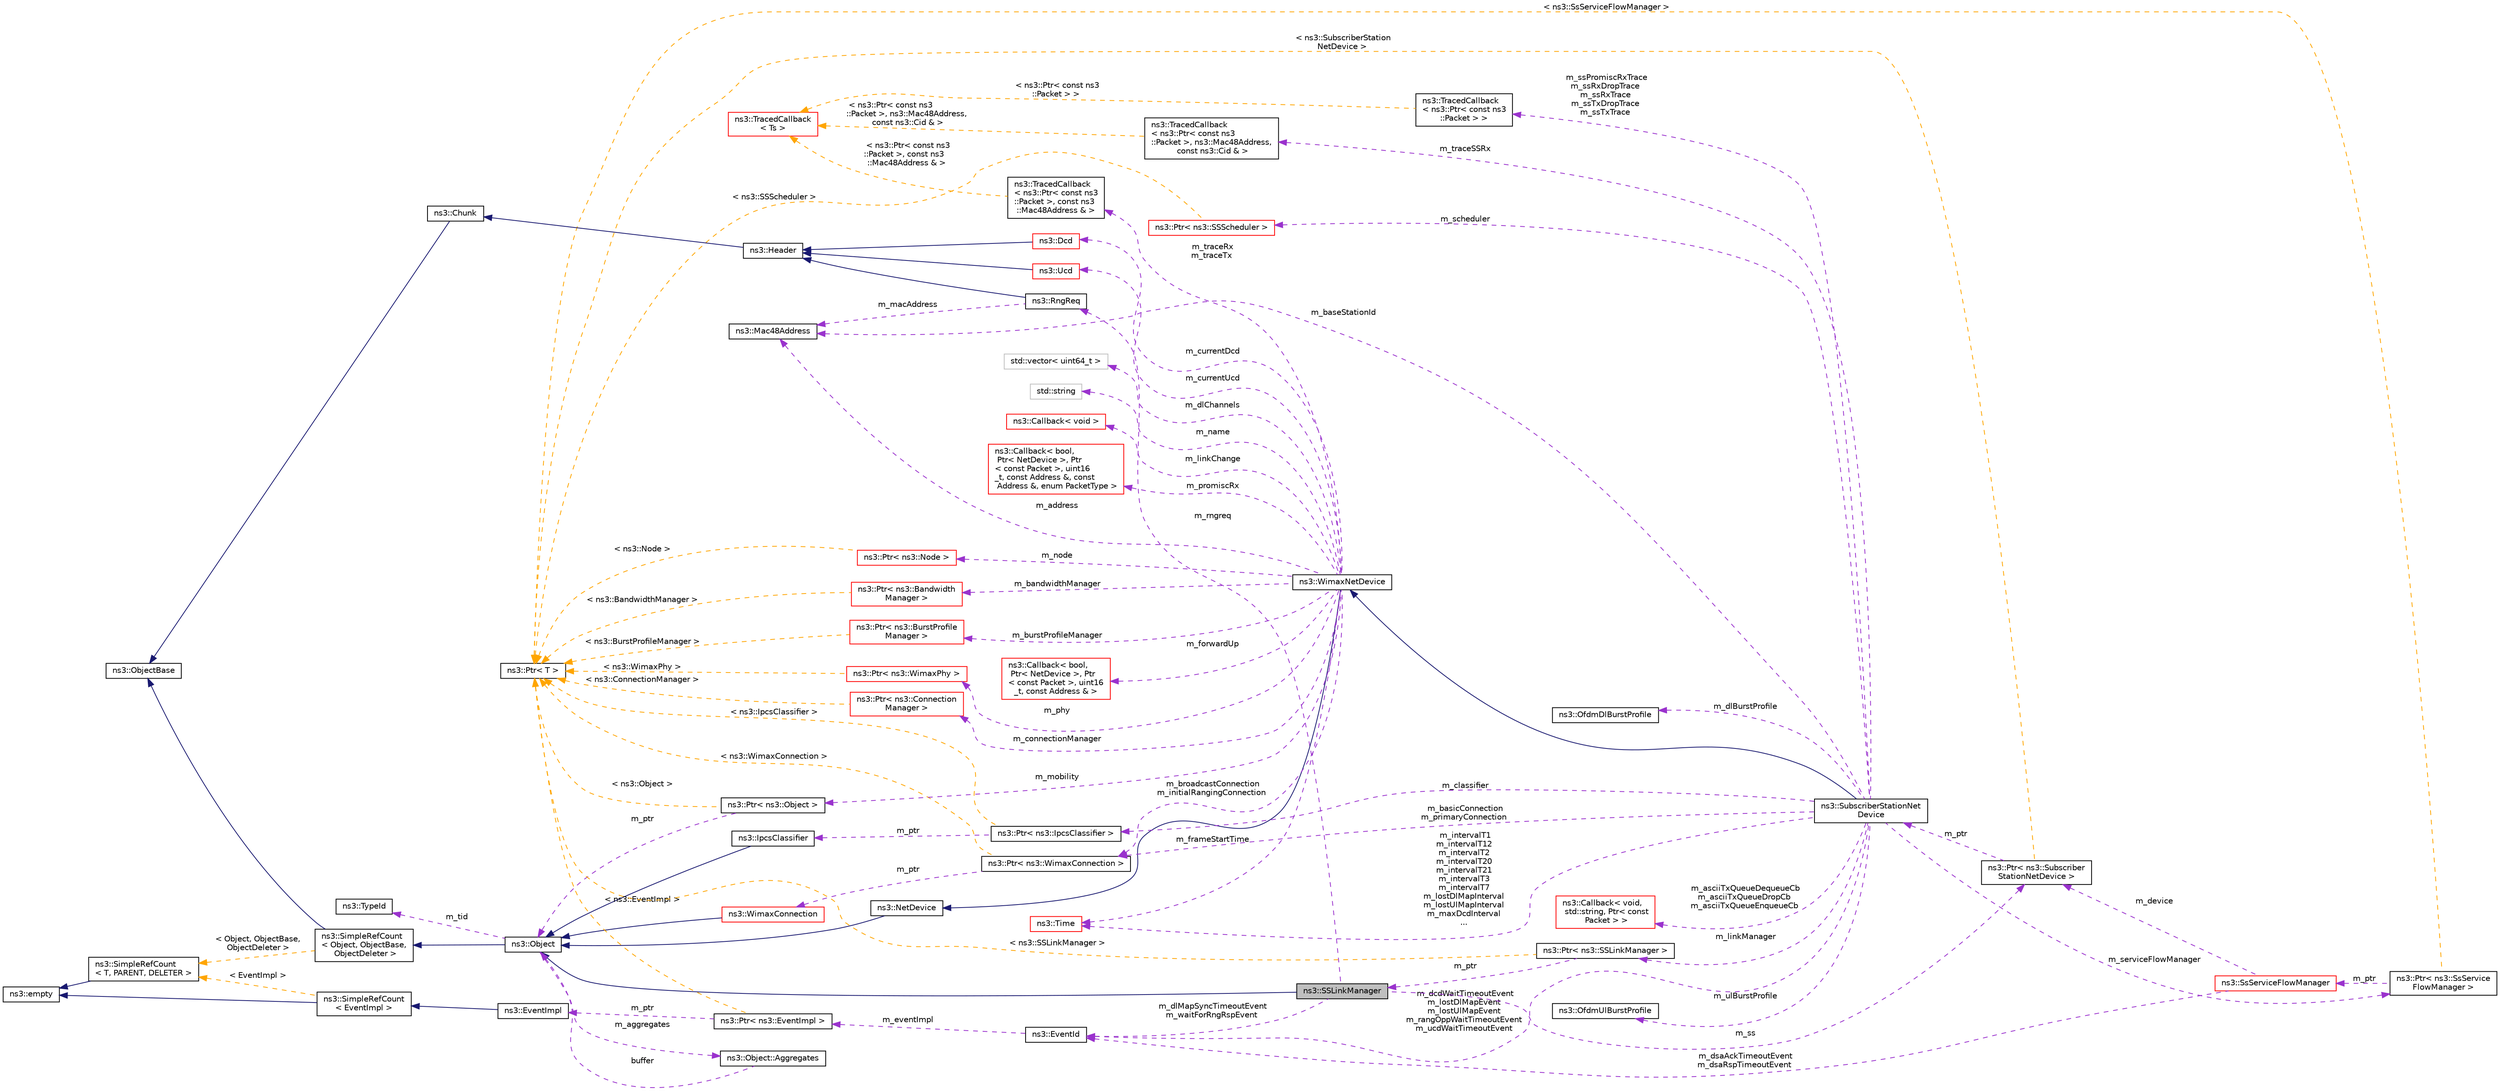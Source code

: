 digraph "ns3::SSLinkManager"
{
 // LATEX_PDF_SIZE
  edge [fontname="Helvetica",fontsize="10",labelfontname="Helvetica",labelfontsize="10"];
  node [fontname="Helvetica",fontsize="10",shape=record];
  rankdir="LR";
  Node1 [label="ns3::SSLinkManager",height=0.2,width=0.4,color="black", fillcolor="grey75", style="filled", fontcolor="black",tooltip="this class implements the link manager of subscriber station net device."];
  Node2 -> Node1 [dir="back",color="midnightblue",fontsize="10",style="solid",fontname="Helvetica"];
  Node2 [label="ns3::Object",height=0.2,width=0.4,color="black", fillcolor="white", style="filled",URL="$classns3_1_1_object.html",tooltip="A base class which provides memory management and object aggregation."];
  Node3 -> Node2 [dir="back",color="midnightblue",fontsize="10",style="solid",fontname="Helvetica"];
  Node3 [label="ns3::SimpleRefCount\l\< Object, ObjectBase,\l ObjectDeleter \>",height=0.2,width=0.4,color="black", fillcolor="white", style="filled",URL="$classns3_1_1_simple_ref_count.html",tooltip=" "];
  Node4 -> Node3 [dir="back",color="midnightblue",fontsize="10",style="solid",fontname="Helvetica"];
  Node4 [label="ns3::ObjectBase",height=0.2,width=0.4,color="black", fillcolor="white", style="filled",URL="$classns3_1_1_object_base.html",tooltip="Anchor the ns-3 type and attribute system."];
  Node5 -> Node3 [dir="back",color="orange",fontsize="10",style="dashed",label=" \< Object, ObjectBase,\l ObjectDeleter \>" ,fontname="Helvetica"];
  Node5 [label="ns3::SimpleRefCount\l\< T, PARENT, DELETER \>",height=0.2,width=0.4,color="black", fillcolor="white", style="filled",URL="$classns3_1_1_simple_ref_count.html",tooltip="A template-based reference counting class."];
  Node6 -> Node5 [dir="back",color="midnightblue",fontsize="10",style="solid",fontname="Helvetica"];
  Node6 [label="ns3::empty",height=0.2,width=0.4,color="black", fillcolor="white", style="filled",URL="$classns3_1_1empty.html",tooltip="make Callback use a separate empty type"];
  Node7 -> Node2 [dir="back",color="darkorchid3",fontsize="10",style="dashed",label=" m_tid" ,fontname="Helvetica"];
  Node7 [label="ns3::TypeId",height=0.2,width=0.4,color="black", fillcolor="white", style="filled",URL="$classns3_1_1_type_id.html",tooltip="a unique identifier for an interface."];
  Node8 -> Node2 [dir="back",color="darkorchid3",fontsize="10",style="dashed",label=" m_aggregates" ,fontname="Helvetica"];
  Node8 [label="ns3::Object::Aggregates",height=0.2,width=0.4,color="black", fillcolor="white", style="filled",URL="$structns3_1_1_object_1_1_aggregates.html",tooltip="The list of Objects aggregated to this one."];
  Node2 -> Node8 [dir="back",color="darkorchid3",fontsize="10",style="dashed",label=" buffer" ,fontname="Helvetica"];
  Node9 -> Node1 [dir="back",color="darkorchid3",fontsize="10",style="dashed",label=" m_dlMapSyncTimeoutEvent\nm_waitForRngRspEvent" ,fontname="Helvetica"];
  Node9 [label="ns3::EventId",height=0.2,width=0.4,color="black", fillcolor="white", style="filled",URL="$classns3_1_1_event_id.html",tooltip="An identifier for simulation events."];
  Node10 -> Node9 [dir="back",color="darkorchid3",fontsize="10",style="dashed",label=" m_eventImpl" ,fontname="Helvetica"];
  Node10 [label="ns3::Ptr\< ns3::EventImpl \>",height=0.2,width=0.4,color="black", fillcolor="white", style="filled",URL="$classns3_1_1_ptr.html",tooltip=" "];
  Node11 -> Node10 [dir="back",color="darkorchid3",fontsize="10",style="dashed",label=" m_ptr" ,fontname="Helvetica"];
  Node11 [label="ns3::EventImpl",height=0.2,width=0.4,color="black", fillcolor="white", style="filled",URL="$classns3_1_1_event_impl.html",tooltip="A simulation event."];
  Node12 -> Node11 [dir="back",color="midnightblue",fontsize="10",style="solid",fontname="Helvetica"];
  Node12 [label="ns3::SimpleRefCount\l\< EventImpl \>",height=0.2,width=0.4,color="black", fillcolor="white", style="filled",URL="$classns3_1_1_simple_ref_count.html",tooltip=" "];
  Node6 -> Node12 [dir="back",color="midnightblue",fontsize="10",style="solid",fontname="Helvetica"];
  Node5 -> Node12 [dir="back",color="orange",fontsize="10",style="dashed",label=" \< EventImpl \>" ,fontname="Helvetica"];
  Node13 -> Node10 [dir="back",color="orange",fontsize="10",style="dashed",label=" \< ns3::EventImpl \>" ,fontname="Helvetica"];
  Node13 [label="ns3::Ptr\< T \>",height=0.2,width=0.4,color="black", fillcolor="white", style="filled",URL="$classns3_1_1_ptr.html",tooltip="Smart pointer class similar to boost::intrusive_ptr."];
  Node14 -> Node1 [dir="back",color="darkorchid3",fontsize="10",style="dashed",label=" m_rngreq" ,fontname="Helvetica"];
  Node14 [label="ns3::RngReq",height=0.2,width=0.4,color="black", fillcolor="white", style="filled",URL="$classns3_1_1_rng_req.html",tooltip="This class implements the ranging request message described by \"IEEE Standard for Local and metropoli..."];
  Node15 -> Node14 [dir="back",color="midnightblue",fontsize="10",style="solid",fontname="Helvetica"];
  Node15 [label="ns3::Header",height=0.2,width=0.4,color="black", fillcolor="white", style="filled",URL="$classns3_1_1_header.html",tooltip="Protocol header serialization and deserialization."];
  Node16 -> Node15 [dir="back",color="midnightblue",fontsize="10",style="solid",fontname="Helvetica"];
  Node16 [label="ns3::Chunk",height=0.2,width=0.4,color="black", fillcolor="white", style="filled",URL="$classns3_1_1_chunk.html",tooltip="abstract base class for ns3::Header and ns3::Trailer"];
  Node4 -> Node16 [dir="back",color="midnightblue",fontsize="10",style="solid",fontname="Helvetica"];
  Node17 -> Node14 [dir="back",color="darkorchid3",fontsize="10",style="dashed",label=" m_macAddress" ,fontname="Helvetica"];
  Node17 [label="ns3::Mac48Address",height=0.2,width=0.4,color="black", fillcolor="white", style="filled",URL="$classns3_1_1_mac48_address.html",tooltip="an EUI-48 address"];
  Node18 -> Node1 [dir="back",color="darkorchid3",fontsize="10",style="dashed",label=" m_ss" ,fontname="Helvetica"];
  Node18 [label="ns3::Ptr\< ns3::Subscriber\lStationNetDevice \>",height=0.2,width=0.4,color="black", fillcolor="white", style="filled",URL="$classns3_1_1_ptr.html",tooltip=" "];
  Node19 -> Node18 [dir="back",color="darkorchid3",fontsize="10",style="dashed",label=" m_ptr" ,fontname="Helvetica"];
  Node19 [label="ns3::SubscriberStationNet\lDevice",height=0.2,width=0.4,color="black", fillcolor="white", style="filled",URL="$classns3_1_1_subscriber_station_net_device.html",tooltip="SubscriberStationNetDevice subclass of WimaxNetDevice."];
  Node20 -> Node19 [dir="back",color="midnightblue",fontsize="10",style="solid",fontname="Helvetica"];
  Node20 [label="ns3::WimaxNetDevice",height=0.2,width=0.4,color="black", fillcolor="white", style="filled",URL="$classns3_1_1_wimax_net_device.html",tooltip="Hold together all WiMAX-related objects in a NetDevice."];
  Node21 -> Node20 [dir="back",color="midnightblue",fontsize="10",style="solid",fontname="Helvetica"];
  Node21 [label="ns3::NetDevice",height=0.2,width=0.4,color="black", fillcolor="white", style="filled",URL="$classns3_1_1_net_device.html",tooltip="Network layer to device interface."];
  Node2 -> Node21 [dir="back",color="midnightblue",fontsize="10",style="solid",fontname="Helvetica"];
  Node17 -> Node20 [dir="back",color="darkorchid3",fontsize="10",style="dashed",label=" m_address" ,fontname="Helvetica"];
  Node22 -> Node20 [dir="back",color="darkorchid3",fontsize="10",style="dashed",label=" m_broadcastConnection\nm_initialRangingConnection" ,fontname="Helvetica"];
  Node22 [label="ns3::Ptr\< ns3::WimaxConnection \>",height=0.2,width=0.4,color="black", fillcolor="white", style="filled",URL="$classns3_1_1_ptr.html",tooltip=" "];
  Node23 -> Node22 [dir="back",color="darkorchid3",fontsize="10",style="dashed",label=" m_ptr" ,fontname="Helvetica"];
  Node23 [label="ns3::WimaxConnection",height=0.2,width=0.4,color="red", fillcolor="white", style="filled",URL="$classns3_1_1_wimax_connection.html",tooltip="Class to represent WiMAX connections."];
  Node2 -> Node23 [dir="back",color="midnightblue",fontsize="10",style="solid",fontname="Helvetica"];
  Node13 -> Node22 [dir="back",color="orange",fontsize="10",style="dashed",label=" \< ns3::WimaxConnection \>" ,fontname="Helvetica"];
  Node78 -> Node20 [dir="back",color="darkorchid3",fontsize="10",style="dashed",label=" m_promiscRx" ,fontname="Helvetica"];
  Node78 [label="ns3::Callback\< bool,\l Ptr\< NetDevice \>, Ptr\l\< const Packet \>, uint16\l_t, const Address &, const\l Address &, enum PacketType \>",height=0.2,width=0.4,color="red", fillcolor="white", style="filled",URL="$classns3_1_1_callback.html",tooltip=" "];
  Node79 -> Node20 [dir="back",color="darkorchid3",fontsize="10",style="dashed",label=" m_connectionManager" ,fontname="Helvetica"];
  Node79 [label="ns3::Ptr\< ns3::Connection\lManager \>",height=0.2,width=0.4,color="red", fillcolor="white", style="filled",URL="$classns3_1_1_ptr.html",tooltip=" "];
  Node13 -> Node79 [dir="back",color="orange",fontsize="10",style="dashed",label=" \< ns3::ConnectionManager \>" ,fontname="Helvetica"];
  Node83 -> Node20 [dir="back",color="darkorchid3",fontsize="10",style="dashed",label=" m_currentUcd" ,fontname="Helvetica"];
  Node83 [label="ns3::Ucd",height=0.2,width=0.4,color="red", fillcolor="white", style="filled",URL="$classns3_1_1_ucd.html",tooltip="This class implements the UCD message as described by \"IEEE Standard for Local and metropolitan area ..."];
  Node15 -> Node83 [dir="back",color="midnightblue",fontsize="10",style="solid",fontname="Helvetica"];
  Node88 -> Node20 [dir="back",color="darkorchid3",fontsize="10",style="dashed",label=" m_currentDcd" ,fontname="Helvetica"];
  Node88 [label="ns3::Dcd",height=0.2,width=0.4,color="red", fillcolor="white", style="filled",URL="$classns3_1_1_dcd.html",tooltip="This class implements Downlink channel descriptor as described by \"IEEE Standard for Local and metrop..."];
  Node15 -> Node88 [dir="back",color="midnightblue",fontsize="10",style="solid",fontname="Helvetica"];
  Node93 -> Node20 [dir="back",color="darkorchid3",fontsize="10",style="dashed",label=" m_node" ,fontname="Helvetica"];
  Node93 [label="ns3::Ptr\< ns3::Node \>",height=0.2,width=0.4,color="red", fillcolor="white", style="filled",URL="$classns3_1_1_ptr.html",tooltip=" "];
  Node13 -> Node93 [dir="back",color="orange",fontsize="10",style="dashed",label=" \< ns3::Node \>" ,fontname="Helvetica"];
  Node111 -> Node20 [dir="back",color="darkorchid3",fontsize="10",style="dashed",label=" m_forwardUp" ,fontname="Helvetica"];
  Node111 [label="ns3::Callback\< bool,\l Ptr\< NetDevice \>, Ptr\l\< const Packet \>, uint16\l_t, const Address & \>",height=0.2,width=0.4,color="red", fillcolor="white", style="filled",URL="$classns3_1_1_callback.html",tooltip=" "];
  Node26 -> Node20 [dir="back",color="darkorchid3",fontsize="10",style="dashed",label=" m_frameStartTime" ,fontname="Helvetica"];
  Node26 [label="ns3::Time",height=0.2,width=0.4,color="red", fillcolor="white", style="filled",URL="$classns3_1_1_time.html",tooltip="Simulation virtual time values and global simulation resolution."];
  Node112 -> Node20 [dir="back",color="darkorchid3",fontsize="10",style="dashed",label=" m_linkChange" ,fontname="Helvetica"];
  Node112 [label="ns3::Callback\< void \>",height=0.2,width=0.4,color="red", fillcolor="white", style="filled",URL="$classns3_1_1_callback.html",tooltip=" "];
  Node113 -> Node20 [dir="back",color="darkorchid3",fontsize="10",style="dashed",label=" m_dlChannels" ,fontname="Helvetica"];
  Node113 [label="std::vector\< uint64_t \>",height=0.2,width=0.4,color="grey75", fillcolor="white", style="filled",tooltip=" "];
  Node29 -> Node20 [dir="back",color="darkorchid3",fontsize="10",style="dashed",label=" m_name" ,fontname="Helvetica"];
  Node29 [label="std::string",height=0.2,width=0.4,color="grey75", fillcolor="white", style="filled",tooltip=" "];
  Node114 -> Node20 [dir="back",color="darkorchid3",fontsize="10",style="dashed",label=" m_phy" ,fontname="Helvetica"];
  Node114 [label="ns3::Ptr\< ns3::WimaxPhy \>",height=0.2,width=0.4,color="red", fillcolor="white", style="filled",URL="$classns3_1_1_ptr.html",tooltip=" "];
  Node13 -> Node114 [dir="back",color="orange",fontsize="10",style="dashed",label=" \< ns3::WimaxPhy \>" ,fontname="Helvetica"];
  Node123 -> Node20 [dir="back",color="darkorchid3",fontsize="10",style="dashed",label=" m_traceRx\nm_traceTx" ,fontname="Helvetica"];
  Node123 [label="ns3::TracedCallback\l\< ns3::Ptr\< const ns3\l::Packet \>, const ns3\l::Mac48Address & \>",height=0.2,width=0.4,color="black", fillcolor="white", style="filled",URL="$classns3_1_1_traced_callback.html",tooltip=" "];
  Node48 -> Node123 [dir="back",color="orange",fontsize="10",style="dashed",label=" \< ns3::Ptr\< const ns3\l::Packet \>, const ns3\l::Mac48Address & \>" ,fontname="Helvetica"];
  Node48 [label="ns3::TracedCallback\l\< Ts \>",height=0.2,width=0.4,color="red", fillcolor="white", style="filled",URL="$classns3_1_1_traced_callback.html",tooltip="Forward calls to a chain of Callback."];
  Node122 -> Node20 [dir="back",color="darkorchid3",fontsize="10",style="dashed",label=" m_mobility" ,fontname="Helvetica"];
  Node122 [label="ns3::Ptr\< ns3::Object \>",height=0.2,width=0.4,color="black", fillcolor="white", style="filled",URL="$classns3_1_1_ptr.html",tooltip=" "];
  Node2 -> Node122 [dir="back",color="darkorchid3",fontsize="10",style="dashed",label=" m_ptr" ,fontname="Helvetica"];
  Node13 -> Node122 [dir="back",color="orange",fontsize="10",style="dashed",label=" \< ns3::Object \>" ,fontname="Helvetica"];
  Node124 -> Node20 [dir="back",color="darkorchid3",fontsize="10",style="dashed",label=" m_bandwidthManager" ,fontname="Helvetica"];
  Node124 [label="ns3::Ptr\< ns3::Bandwidth\lManager \>",height=0.2,width=0.4,color="red", fillcolor="white", style="filled",URL="$classns3_1_1_ptr.html",tooltip=" "];
  Node13 -> Node124 [dir="back",color="orange",fontsize="10",style="dashed",label=" \< ns3::BandwidthManager \>" ,fontname="Helvetica"];
  Node126 -> Node20 [dir="back",color="darkorchid3",fontsize="10",style="dashed",label=" m_burstProfileManager" ,fontname="Helvetica"];
  Node126 [label="ns3::Ptr\< ns3::BurstProfile\lManager \>",height=0.2,width=0.4,color="red", fillcolor="white", style="filled",URL="$classns3_1_1_ptr.html",tooltip=" "];
  Node13 -> Node126 [dir="back",color="orange",fontsize="10",style="dashed",label=" \< ns3::BurstProfileManager \>" ,fontname="Helvetica"];
  Node47 -> Node19 [dir="back",color="darkorchid3",fontsize="10",style="dashed",label=" m_ssPromiscRxTrace\nm_ssRxDropTrace\nm_ssRxTrace\nm_ssTxDropTrace\nm_ssTxTrace" ,fontname="Helvetica"];
  Node47 [label="ns3::TracedCallback\l\< ns3::Ptr\< const ns3\l::Packet \> \>",height=0.2,width=0.4,color="black", fillcolor="white", style="filled",URL="$classns3_1_1_traced_callback.html",tooltip=" "];
  Node48 -> Node47 [dir="back",color="orange",fontsize="10",style="dashed",label=" \< ns3::Ptr\< const ns3\l::Packet \> \>" ,fontname="Helvetica"];
  Node17 -> Node19 [dir="back",color="darkorchid3",fontsize="10",style="dashed",label=" m_baseStationId" ,fontname="Helvetica"];
  Node92 -> Node19 [dir="back",color="darkorchid3",fontsize="10",style="dashed",label=" m_dlBurstProfile" ,fontname="Helvetica"];
  Node92 [label="ns3::OfdmDlBurstProfile",height=0.2,width=0.4,color="black", fillcolor="white", style="filled",URL="$classns3_1_1_ofdm_dl_burst_profile.html",tooltip="This class implements the OFDM Downlink burst profile descriptor as described by \"IEEE Standard for L..."];
  Node22 -> Node19 [dir="back",color="darkorchid3",fontsize="10",style="dashed",label=" m_basicConnection\nm_primaryConnection" ,fontname="Helvetica"];
  Node128 -> Node19 [dir="back",color="darkorchid3",fontsize="10",style="dashed",label=" m_traceSSRx" ,fontname="Helvetica"];
  Node128 [label="ns3::TracedCallback\l\< ns3::Ptr\< const ns3\l::Packet \>, ns3::Mac48Address,\l const ns3::Cid & \>",height=0.2,width=0.4,color="black", fillcolor="white", style="filled",URL="$classns3_1_1_traced_callback.html",tooltip=" "];
  Node48 -> Node128 [dir="back",color="orange",fontsize="10",style="dashed",label=" \< ns3::Ptr\< const ns3\l::Packet \>, ns3::Mac48Address,\l const ns3::Cid & \>" ,fontname="Helvetica"];
  Node129 -> Node19 [dir="back",color="darkorchid3",fontsize="10",style="dashed",label=" m_classifier" ,fontname="Helvetica"];
  Node129 [label="ns3::Ptr\< ns3::IpcsClassifier \>",height=0.2,width=0.4,color="black", fillcolor="white", style="filled",URL="$classns3_1_1_ptr.html",tooltip=" "];
  Node130 -> Node129 [dir="back",color="darkorchid3",fontsize="10",style="dashed",label=" m_ptr" ,fontname="Helvetica"];
  Node130 [label="ns3::IpcsClassifier",height=0.2,width=0.4,color="black", fillcolor="white", style="filled",URL="$classns3_1_1_ipcs_classifier.html",tooltip=" "];
  Node2 -> Node130 [dir="back",color="midnightblue",fontsize="10",style="solid",fontname="Helvetica"];
  Node13 -> Node129 [dir="back",color="orange",fontsize="10",style="dashed",label=" \< ns3::IpcsClassifier \>" ,fontname="Helvetica"];
  Node9 -> Node19 [dir="back",color="darkorchid3",fontsize="10",style="dashed",label=" m_dcdWaitTimeoutEvent\nm_lostDlMapEvent\nm_lostUlMapEvent\nm_rangOppWaitTimeoutEvent\nm_ucdWaitTimeoutEvent" ,fontname="Helvetica"];
  Node131 -> Node19 [dir="back",color="darkorchid3",fontsize="10",style="dashed",label=" m_linkManager" ,fontname="Helvetica"];
  Node131 [label="ns3::Ptr\< ns3::SSLinkManager \>",height=0.2,width=0.4,color="black", fillcolor="white", style="filled",URL="$classns3_1_1_ptr.html",tooltip=" "];
  Node1 -> Node131 [dir="back",color="darkorchid3",fontsize="10",style="dashed",label=" m_ptr" ,fontname="Helvetica"];
  Node13 -> Node131 [dir="back",color="orange",fontsize="10",style="dashed",label=" \< ns3::SSLinkManager \>" ,fontname="Helvetica"];
  Node132 -> Node19 [dir="back",color="darkorchid3",fontsize="10",style="dashed",label=" m_serviceFlowManager" ,fontname="Helvetica"];
  Node132 [label="ns3::Ptr\< ns3::SsService\lFlowManager \>",height=0.2,width=0.4,color="black", fillcolor="white", style="filled",URL="$classns3_1_1_ptr.html",tooltip=" "];
  Node133 -> Node132 [dir="back",color="darkorchid3",fontsize="10",style="dashed",label=" m_ptr" ,fontname="Helvetica"];
  Node133 [label="ns3::SsServiceFlowManager",height=0.2,width=0.4,color="red", fillcolor="white", style="filled",URL="$classns3_1_1_ss_service_flow_manager.html",tooltip="SsServiceFlowManager class."];
  Node9 -> Node133 [dir="back",color="darkorchid3",fontsize="10",style="dashed",label=" m_dsaAckTimeoutEvent\nm_dsaRspTimeoutEvent" ,fontname="Helvetica"];
  Node18 -> Node133 [dir="back",color="darkorchid3",fontsize="10",style="dashed",label=" m_device" ,fontname="Helvetica"];
  Node13 -> Node132 [dir="back",color="orange",fontsize="10",style="dashed",label=" \< ns3::SsServiceFlowManager \>" ,fontname="Helvetica"];
  Node26 -> Node19 [dir="back",color="darkorchid3",fontsize="10",style="dashed",label=" m_intervalT1\nm_intervalT12\nm_intervalT2\nm_intervalT20\nm_intervalT21\nm_intervalT3\nm_intervalT7\nm_lostDlMapInterval\nm_lostUlMapInterval\nm_maxDcdInterval\n..." ,fontname="Helvetica"];
  Node138 -> Node19 [dir="back",color="darkorchid3",fontsize="10",style="dashed",label=" m_asciiTxQueueDequeueCb\nm_asciiTxQueueDropCb\nm_asciiTxQueueEnqueueCb" ,fontname="Helvetica"];
  Node138 [label="ns3::Callback\< void,\l std::string, Ptr\< const\l Packet \> \>",height=0.2,width=0.4,color="red", fillcolor="white", style="filled",URL="$classns3_1_1_callback.html",tooltip=" "];
  Node85 -> Node19 [dir="back",color="darkorchid3",fontsize="10",style="dashed",label=" m_ulBurstProfile" ,fontname="Helvetica"];
  Node85 [label="ns3::OfdmUlBurstProfile",height=0.2,width=0.4,color="black", fillcolor="white", style="filled",URL="$classns3_1_1_ofdm_ul_burst_profile.html",tooltip="This class implements the UL burst profile as described by \"IEEE Standard for Local and metropolitan ..."];
  Node139 -> Node19 [dir="back",color="darkorchid3",fontsize="10",style="dashed",label=" m_scheduler" ,fontname="Helvetica"];
  Node139 [label="ns3::Ptr\< ns3::SSScheduler \>",height=0.2,width=0.4,color="red", fillcolor="white", style="filled",URL="$classns3_1_1_ptr.html",tooltip=" "];
  Node13 -> Node139 [dir="back",color="orange",fontsize="10",style="dashed",label=" \< ns3::SSScheduler \>" ,fontname="Helvetica"];
  Node13 -> Node18 [dir="back",color="orange",fontsize="10",style="dashed",label=" \< ns3::SubscriberStation\lNetDevice \>" ,fontname="Helvetica"];
}

